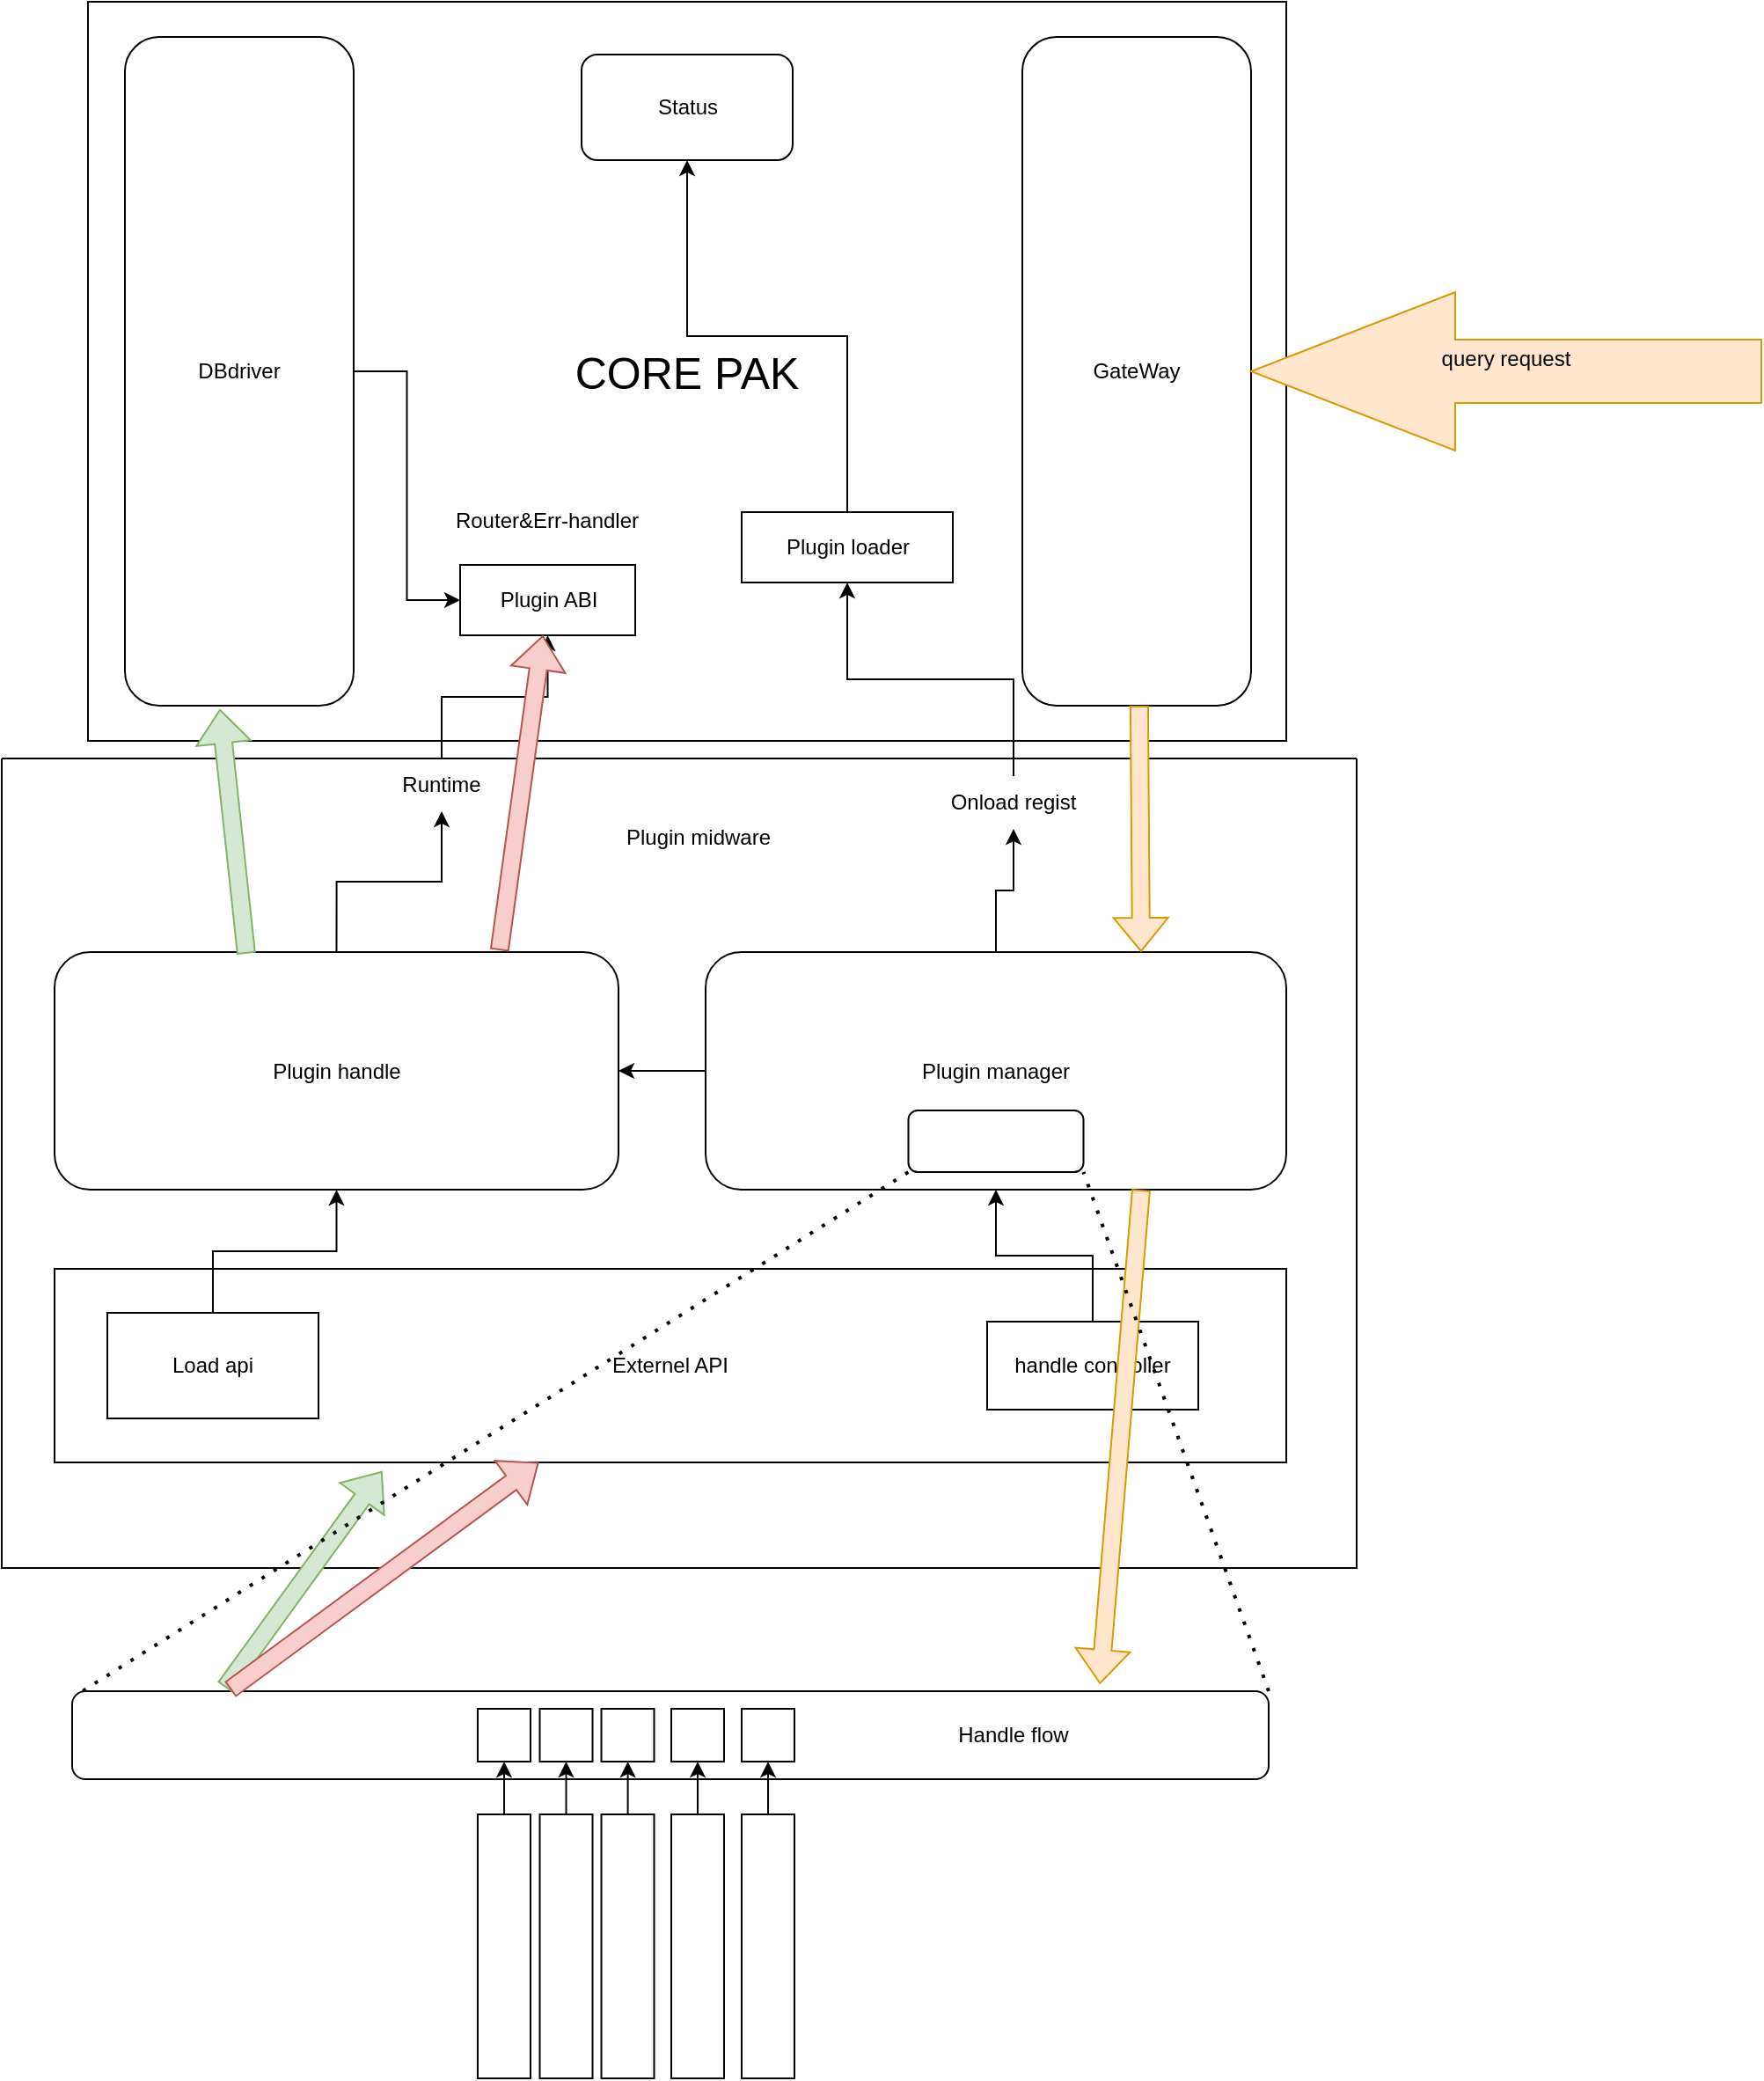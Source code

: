 <mxfile version="21.8.2" type="github">
  <diagram name="第 1 页" id="t-duSqgRqeBRRkxJ5DEV">
    <mxGraphModel dx="1062" dy="665" grid="1" gridSize="10" guides="1" tooltips="1" connect="1" arrows="1" fold="1" page="1" pageScale="1" pageWidth="3300" pageHeight="4681" math="0" shadow="0">
      <root>
        <mxCell id="0" />
        <mxCell id="1" parent="0" />
        <mxCell id="nc-FkKqiqVNiR-dqxhJH-41" value="" style="rounded=1;whiteSpace=wrap;html=1;" vertex="1" parent="1">
          <mxGeometry x="930" y="1290" width="680" height="50" as="geometry" />
        </mxCell>
        <mxCell id="nc-FkKqiqVNiR-dqxhJH-39" value="" style="swimlane;startSize=0;" vertex="1" parent="1">
          <mxGeometry x="890" y="760" width="770" height="460" as="geometry">
            <mxRectangle x="40" y="530" width="50" height="40" as="alternateBounds" />
          </mxGeometry>
        </mxCell>
        <mxCell id="nc-FkKqiqVNiR-dqxhJH-1" value="&lt;div&gt;&lt;font style=&quot;font-size: 25px;&quot;&gt;CORE PAK&lt;/font&gt;&lt;/div&gt;" style="rounded=0;whiteSpace=wrap;html=1;" vertex="1" parent="1">
          <mxGeometry x="939" y="330" width="681" height="420" as="geometry" />
        </mxCell>
        <mxCell id="nc-FkKqiqVNiR-dqxhJH-2" value="&lt;div&gt;GateWay&lt;/div&gt;" style="rounded=1;whiteSpace=wrap;html=1;" vertex="1" parent="1">
          <mxGeometry x="1470" y="350" width="130" height="380" as="geometry" />
        </mxCell>
        <mxCell id="nc-FkKqiqVNiR-dqxhJH-66" style="edgeStyle=orthogonalEdgeStyle;rounded=0;orthogonalLoop=1;jettySize=auto;html=1;" edge="1" parent="1" source="nc-FkKqiqVNiR-dqxhJH-4" target="nc-FkKqiqVNiR-dqxhJH-16">
          <mxGeometry relative="1" as="geometry" />
        </mxCell>
        <mxCell id="nc-FkKqiqVNiR-dqxhJH-4" value="&lt;div&gt;DBdriver&lt;/div&gt;" style="rounded=1;whiteSpace=wrap;html=1;" vertex="1" parent="1">
          <mxGeometry x="960" y="350" width="130" height="380" as="geometry" />
        </mxCell>
        <mxCell id="nc-FkKqiqVNiR-dqxhJH-77" style="edgeStyle=orthogonalEdgeStyle;rounded=0;orthogonalLoop=1;jettySize=auto;html=1;" edge="1" parent="1" source="nc-FkKqiqVNiR-dqxhJH-5" target="nc-FkKqiqVNiR-dqxhJH-76">
          <mxGeometry relative="1" as="geometry" />
        </mxCell>
        <mxCell id="nc-FkKqiqVNiR-dqxhJH-5" value="&lt;div&gt;Plugin loader&lt;/div&gt;" style="rounded=0;whiteSpace=wrap;html=1;" vertex="1" parent="1">
          <mxGeometry x="1310.5" y="620" width="120" height="40" as="geometry" />
        </mxCell>
        <mxCell id="nc-FkKqiqVNiR-dqxhJH-14" value="" style="edgeStyle=orthogonalEdgeStyle;rounded=0;orthogonalLoop=1;jettySize=auto;html=1;" edge="1" parent="1" source="nc-FkKqiqVNiR-dqxhJH-6" target="nc-FkKqiqVNiR-dqxhJH-9">
          <mxGeometry relative="1" as="geometry" />
        </mxCell>
        <mxCell id="nc-FkKqiqVNiR-dqxhJH-19" style="edgeStyle=orthogonalEdgeStyle;rounded=0;orthogonalLoop=1;jettySize=auto;html=1;" edge="1" parent="1" source="nc-FkKqiqVNiR-dqxhJH-22" target="nc-FkKqiqVNiR-dqxhJH-5">
          <mxGeometry relative="1" as="geometry" />
        </mxCell>
        <mxCell id="nc-FkKqiqVNiR-dqxhJH-6" value="Plugin manager" style="rounded=1;whiteSpace=wrap;html=1;" vertex="1" parent="1">
          <mxGeometry x="1290" y="870" width="330" height="135" as="geometry" />
        </mxCell>
        <mxCell id="nc-FkKqiqVNiR-dqxhJH-17" style="edgeStyle=orthogonalEdgeStyle;rounded=0;orthogonalLoop=1;jettySize=auto;html=1;exitX=0.5;exitY=0;exitDx=0;exitDy=0;" edge="1" parent="1" source="nc-FkKqiqVNiR-dqxhJH-20" target="nc-FkKqiqVNiR-dqxhJH-16">
          <mxGeometry relative="1" as="geometry" />
        </mxCell>
        <mxCell id="nc-FkKqiqVNiR-dqxhJH-9" value="Plugin handle" style="rounded=1;whiteSpace=wrap;html=1;" vertex="1" parent="1">
          <mxGeometry x="920" y="870" width="320.5" height="135" as="geometry" />
        </mxCell>
        <mxCell id="nc-FkKqiqVNiR-dqxhJH-16" value="Plugin ABI" style="rounded=0;whiteSpace=wrap;html=1;glass=0;" vertex="1" parent="1">
          <mxGeometry x="1150.5" y="650" width="99.5" height="40" as="geometry" />
        </mxCell>
        <mxCell id="nc-FkKqiqVNiR-dqxhJH-21" value="" style="edgeStyle=orthogonalEdgeStyle;rounded=0;orthogonalLoop=1;jettySize=auto;html=1;exitX=0.5;exitY=0;exitDx=0;exitDy=0;" edge="1" parent="1" source="nc-FkKqiqVNiR-dqxhJH-9" target="nc-FkKqiqVNiR-dqxhJH-20">
          <mxGeometry relative="1" as="geometry">
            <mxPoint x="1080" y="870" as="sourcePoint" />
            <mxPoint x="1200" y="680" as="targetPoint" />
          </mxGeometry>
        </mxCell>
        <mxCell id="nc-FkKqiqVNiR-dqxhJH-20" value="Runtime" style="text;html=1;strokeColor=none;fillColor=none;align=center;verticalAlign=middle;whiteSpace=wrap;rounded=0;" vertex="1" parent="1">
          <mxGeometry x="1110" y="760" width="60" height="30" as="geometry" />
        </mxCell>
        <mxCell id="nc-FkKqiqVNiR-dqxhJH-23" value="" style="edgeStyle=orthogonalEdgeStyle;rounded=0;orthogonalLoop=1;jettySize=auto;html=1;" edge="1" parent="1" source="nc-FkKqiqVNiR-dqxhJH-6" target="nc-FkKqiqVNiR-dqxhJH-22">
          <mxGeometry relative="1" as="geometry">
            <mxPoint x="1465" y="870" as="sourcePoint" />
            <mxPoint x="1360" y="680" as="targetPoint" />
          </mxGeometry>
        </mxCell>
        <mxCell id="nc-FkKqiqVNiR-dqxhJH-22" value="&lt;div&gt;Onload regist&lt;/div&gt;" style="text;html=1;strokeColor=none;fillColor=none;align=center;verticalAlign=middle;whiteSpace=wrap;rounded=0;" vertex="1" parent="1">
          <mxGeometry x="1400" y="770" width="130" height="30" as="geometry" />
        </mxCell>
        <mxCell id="nc-FkKqiqVNiR-dqxhJH-24" value="&lt;div&gt;Router&amp;amp;Err-handler&lt;/div&gt;" style="text;html=1;strokeColor=none;fillColor=none;align=center;verticalAlign=middle;whiteSpace=wrap;rounded=0;" vertex="1" parent="1">
          <mxGeometry x="1135.25" y="610" width="130" height="30" as="geometry" />
        </mxCell>
        <mxCell id="nc-FkKqiqVNiR-dqxhJH-25" value="Externel API" style="rounded=0;whiteSpace=wrap;html=1;" vertex="1" parent="1">
          <mxGeometry x="920" y="1050" width="700" height="110" as="geometry" />
        </mxCell>
        <mxCell id="nc-FkKqiqVNiR-dqxhJH-28" style="edgeStyle=orthogonalEdgeStyle;rounded=0;orthogonalLoop=1;jettySize=auto;html=1;exitX=0.5;exitY=0;exitDx=0;exitDy=0;" edge="1" parent="1" source="nc-FkKqiqVNiR-dqxhJH-26" target="nc-FkKqiqVNiR-dqxhJH-9">
          <mxGeometry relative="1" as="geometry" />
        </mxCell>
        <mxCell id="nc-FkKqiqVNiR-dqxhJH-26" value="Load api" style="rounded=0;whiteSpace=wrap;html=1;" vertex="1" parent="1">
          <mxGeometry x="950" y="1075" width="120" height="60" as="geometry" />
        </mxCell>
        <mxCell id="nc-FkKqiqVNiR-dqxhJH-29" style="edgeStyle=orthogonalEdgeStyle;rounded=0;orthogonalLoop=1;jettySize=auto;html=1;entryX=0.5;entryY=1;entryDx=0;entryDy=0;" edge="1" parent="1" source="nc-FkKqiqVNiR-dqxhJH-27" target="nc-FkKqiqVNiR-dqxhJH-6">
          <mxGeometry relative="1" as="geometry" />
        </mxCell>
        <mxCell id="nc-FkKqiqVNiR-dqxhJH-27" value="handle controller" style="rounded=0;whiteSpace=wrap;html=1;" vertex="1" parent="1">
          <mxGeometry x="1450" y="1080" width="120" height="50" as="geometry" />
        </mxCell>
        <mxCell id="nc-FkKqiqVNiR-dqxhJH-31" value="Plugin midware" style="text;html=1;strokeColor=none;fillColor=none;align=center;verticalAlign=middle;whiteSpace=wrap;rounded=0;" vertex="1" parent="1">
          <mxGeometry x="1180.5" y="780" width="209.5" height="50" as="geometry" />
        </mxCell>
        <mxCell id="nc-FkKqiqVNiR-dqxhJH-52" style="edgeStyle=orthogonalEdgeStyle;rounded=0;orthogonalLoop=1;jettySize=auto;html=1;" edge="1" parent="1" source="nc-FkKqiqVNiR-dqxhJH-33" target="nc-FkKqiqVNiR-dqxhJH-42">
          <mxGeometry relative="1" as="geometry" />
        </mxCell>
        <mxCell id="nc-FkKqiqVNiR-dqxhJH-33" value="" style="rounded=0;whiteSpace=wrap;html=1;" vertex="1" parent="1">
          <mxGeometry x="1310.5" y="1360" width="30" height="150" as="geometry" />
        </mxCell>
        <mxCell id="nc-FkKqiqVNiR-dqxhJH-50" style="edgeStyle=orthogonalEdgeStyle;rounded=0;orthogonalLoop=1;jettySize=auto;html=1;" edge="1" parent="1" source="nc-FkKqiqVNiR-dqxhJH-34" target="nc-FkKqiqVNiR-dqxhJH-43">
          <mxGeometry relative="1" as="geometry" />
        </mxCell>
        <mxCell id="nc-FkKqiqVNiR-dqxhJH-34" value="" style="rounded=0;whiteSpace=wrap;html=1;" vertex="1" parent="1">
          <mxGeometry x="1270.5" y="1360" width="30" height="150" as="geometry" />
        </mxCell>
        <mxCell id="nc-FkKqiqVNiR-dqxhJH-51" style="edgeStyle=orthogonalEdgeStyle;rounded=0;orthogonalLoop=1;jettySize=auto;html=1;" edge="1" parent="1" source="nc-FkKqiqVNiR-dqxhJH-35" target="nc-FkKqiqVNiR-dqxhJH-44">
          <mxGeometry relative="1" as="geometry" />
        </mxCell>
        <mxCell id="nc-FkKqiqVNiR-dqxhJH-35" value="" style="rounded=0;whiteSpace=wrap;html=1;" vertex="1" parent="1">
          <mxGeometry x="1230.75" y="1360" width="30" height="150" as="geometry" />
        </mxCell>
        <mxCell id="nc-FkKqiqVNiR-dqxhJH-48" style="edgeStyle=orthogonalEdgeStyle;rounded=0;orthogonalLoop=1;jettySize=auto;html=1;exitX=0.5;exitY=0;exitDx=0;exitDy=0;entryX=0.5;entryY=1;entryDx=0;entryDy=0;" edge="1" parent="1" source="nc-FkKqiqVNiR-dqxhJH-36" target="nc-FkKqiqVNiR-dqxhJH-45">
          <mxGeometry relative="1" as="geometry" />
        </mxCell>
        <mxCell id="nc-FkKqiqVNiR-dqxhJH-36" value="" style="rounded=0;whiteSpace=wrap;html=1;" vertex="1" parent="1">
          <mxGeometry x="1195.75" y="1360" width="30" height="150" as="geometry" />
        </mxCell>
        <mxCell id="nc-FkKqiqVNiR-dqxhJH-47" style="edgeStyle=orthogonalEdgeStyle;rounded=0;orthogonalLoop=1;jettySize=auto;html=1;exitX=0.5;exitY=0;exitDx=0;exitDy=0;" edge="1" parent="1" source="nc-FkKqiqVNiR-dqxhJH-37" target="nc-FkKqiqVNiR-dqxhJH-46">
          <mxGeometry relative="1" as="geometry" />
        </mxCell>
        <mxCell id="nc-FkKqiqVNiR-dqxhJH-37" value="" style="rounded=0;whiteSpace=wrap;html=1;" vertex="1" parent="1">
          <mxGeometry x="1160.5" y="1360" width="30" height="150" as="geometry" />
        </mxCell>
        <mxCell id="nc-FkKqiqVNiR-dqxhJH-42" value="" style="rounded=0;whiteSpace=wrap;html=1;" vertex="1" parent="1">
          <mxGeometry x="1310.5" y="1300" width="30" height="30" as="geometry" />
        </mxCell>
        <mxCell id="nc-FkKqiqVNiR-dqxhJH-43" value="" style="rounded=0;whiteSpace=wrap;html=1;" vertex="1" parent="1">
          <mxGeometry x="1270.5" y="1300" width="30" height="30" as="geometry" />
        </mxCell>
        <mxCell id="nc-FkKqiqVNiR-dqxhJH-44" value="" style="rounded=0;whiteSpace=wrap;html=1;" vertex="1" parent="1">
          <mxGeometry x="1230.75" y="1300" width="30" height="30" as="geometry" />
        </mxCell>
        <mxCell id="nc-FkKqiqVNiR-dqxhJH-45" value="" style="rounded=0;whiteSpace=wrap;html=1;" vertex="1" parent="1">
          <mxGeometry x="1195.75" y="1300" width="30" height="30" as="geometry" />
        </mxCell>
        <mxCell id="nc-FkKqiqVNiR-dqxhJH-46" value="" style="rounded=0;whiteSpace=wrap;html=1;" vertex="1" parent="1">
          <mxGeometry x="1160.5" y="1300" width="30" height="30" as="geometry" />
        </mxCell>
        <mxCell id="nc-FkKqiqVNiR-dqxhJH-60" value="&lt;div&gt;query request&lt;/div&gt;&lt;div&gt;&lt;br&gt;&lt;/div&gt;" style="shape=singleArrow;whiteSpace=wrap;html=1;arrowWidth=0.4;arrowSize=0.4;rotation=0;fillColor=#ffe6cc;strokeColor=#d79b00;direction=west;" vertex="1" parent="1">
          <mxGeometry x="1600" y="495" width="290" height="90" as="geometry" />
        </mxCell>
        <mxCell id="nc-FkKqiqVNiR-dqxhJH-64" value="" style="shape=flexArrow;endArrow=classic;html=1;rounded=0;fillColor=#ffe6cc;strokeColor=#d79b00;entryX=0.75;entryY=0;entryDx=0;entryDy=0;" edge="1" parent="1" source="nc-FkKqiqVNiR-dqxhJH-2" target="nc-FkKqiqVNiR-dqxhJH-6">
          <mxGeometry width="50" height="50" relative="1" as="geometry">
            <mxPoint x="1670" y="690" as="sourcePoint" />
            <mxPoint x="1720" y="640" as="targetPoint" />
          </mxGeometry>
        </mxCell>
        <mxCell id="nc-FkKqiqVNiR-dqxhJH-68" value="Handle flow" style="text;html=1;strokeColor=none;fillColor=none;align=center;verticalAlign=middle;whiteSpace=wrap;rounded=0;" vertex="1" parent="1">
          <mxGeometry x="1350" y="1300" width="230" height="30" as="geometry" />
        </mxCell>
        <mxCell id="nc-FkKqiqVNiR-dqxhJH-69" value="" style="shape=flexArrow;endArrow=classic;html=1;rounded=0;entryX=0.859;entryY=-0.08;entryDx=0;entryDy=0;entryPerimeter=0;exitX=0.75;exitY=1;exitDx=0;exitDy=0;fillColor=#ffe6cc;strokeColor=#d79b00;" edge="1" parent="1" source="nc-FkKqiqVNiR-dqxhJH-6" target="nc-FkKqiqVNiR-dqxhJH-41">
          <mxGeometry width="50" height="50" relative="1" as="geometry">
            <mxPoint x="1360" y="1090" as="sourcePoint" />
            <mxPoint x="1410" y="1040" as="targetPoint" />
          </mxGeometry>
        </mxCell>
        <mxCell id="nc-FkKqiqVNiR-dqxhJH-70" value="" style="shape=flexArrow;endArrow=classic;html=1;rounded=0;entryX=0.266;entryY=1.045;entryDx=0;entryDy=0;entryPerimeter=0;exitX=0.128;exitY=-0.04;exitDx=0;exitDy=0;exitPerimeter=0;fillColor=#d5e8d4;strokeColor=#82b366;" edge="1" parent="1" source="nc-FkKqiqVNiR-dqxhJH-41" target="nc-FkKqiqVNiR-dqxhJH-25">
          <mxGeometry width="50" height="50" relative="1" as="geometry">
            <mxPoint x="1360" y="1080" as="sourcePoint" />
            <mxPoint x="1410" y="1030" as="targetPoint" />
          </mxGeometry>
        </mxCell>
        <mxCell id="nc-FkKqiqVNiR-dqxhJH-72" value="" style="shape=flexArrow;endArrow=classic;html=1;rounded=0;entryX=0.415;entryY=1.005;entryDx=0;entryDy=0;entryPerimeter=0;exitX=0.34;exitY=0.007;exitDx=0;exitDy=0;exitPerimeter=0;fillColor=#d5e8d4;strokeColor=#82b366;" edge="1" parent="1" source="nc-FkKqiqVNiR-dqxhJH-9" target="nc-FkKqiqVNiR-dqxhJH-4">
          <mxGeometry width="50" height="50" relative="1" as="geometry">
            <mxPoint x="1360" y="1080" as="sourcePoint" />
            <mxPoint x="1410" y="1030" as="targetPoint" />
          </mxGeometry>
        </mxCell>
        <mxCell id="nc-FkKqiqVNiR-dqxhJH-73" value="" style="shape=flexArrow;endArrow=classic;html=1;rounded=0;fillColor=#f8cecc;strokeColor=#b85450;exitX=0.132;exitY=-0.02;exitDx=0;exitDy=0;exitPerimeter=0;" edge="1" parent="1" source="nc-FkKqiqVNiR-dqxhJH-41" target="nc-FkKqiqVNiR-dqxhJH-25">
          <mxGeometry width="50" height="50" relative="1" as="geometry">
            <mxPoint x="1400" y="1270" as="sourcePoint" />
            <mxPoint x="1450" y="1220" as="targetPoint" />
          </mxGeometry>
        </mxCell>
        <mxCell id="nc-FkKqiqVNiR-dqxhJH-74" value="" style="shape=flexArrow;endArrow=classic;html=1;rounded=0;exitX=0.789;exitY=-0.007;exitDx=0;exitDy=0;exitPerimeter=0;fillColor=#f8cecc;strokeColor=#b85450;" edge="1" parent="1" source="nc-FkKqiqVNiR-dqxhJH-9" target="nc-FkKqiqVNiR-dqxhJH-16">
          <mxGeometry width="50" height="50" relative="1" as="geometry">
            <mxPoint x="1400" y="930" as="sourcePoint" />
            <mxPoint x="1450" y="880" as="targetPoint" />
          </mxGeometry>
        </mxCell>
        <mxCell id="nc-FkKqiqVNiR-dqxhJH-76" value="Status" style="rounded=1;whiteSpace=wrap;html=1;" vertex="1" parent="1">
          <mxGeometry x="1219.5" y="360" width="120" height="60" as="geometry" />
        </mxCell>
        <mxCell id="nc-FkKqiqVNiR-dqxhJH-81" value="" style="rounded=1;whiteSpace=wrap;html=1;" vertex="1" parent="1">
          <mxGeometry x="1405.25" y="960" width="99.5" height="35" as="geometry" />
        </mxCell>
        <mxCell id="nc-FkKqiqVNiR-dqxhJH-82" value="" style="endArrow=none;dashed=1;html=1;dashPattern=1 3;strokeWidth=2;rounded=0;entryX=0;entryY=1;entryDx=0;entryDy=0;exitX=0.009;exitY=-0.004;exitDx=0;exitDy=0;exitPerimeter=0;" edge="1" parent="1" source="nc-FkKqiqVNiR-dqxhJH-41" target="nc-FkKqiqVNiR-dqxhJH-81">
          <mxGeometry width="50" height="50" relative="1" as="geometry">
            <mxPoint x="1300" y="1230" as="sourcePoint" />
            <mxPoint x="1350" y="1180" as="targetPoint" />
          </mxGeometry>
        </mxCell>
        <mxCell id="nc-FkKqiqVNiR-dqxhJH-83" value="" style="endArrow=none;dashed=1;html=1;dashPattern=1 3;strokeWidth=2;rounded=0;entryX=1;entryY=1;entryDx=0;entryDy=0;exitX=1;exitY=0;exitDx=0;exitDy=0;" edge="1" parent="1" source="nc-FkKqiqVNiR-dqxhJH-41" target="nc-FkKqiqVNiR-dqxhJH-81">
          <mxGeometry width="50" height="50" relative="1" as="geometry">
            <mxPoint x="1300" y="1230" as="sourcePoint" />
            <mxPoint x="1350" y="1180" as="targetPoint" />
          </mxGeometry>
        </mxCell>
      </root>
    </mxGraphModel>
  </diagram>
</mxfile>
